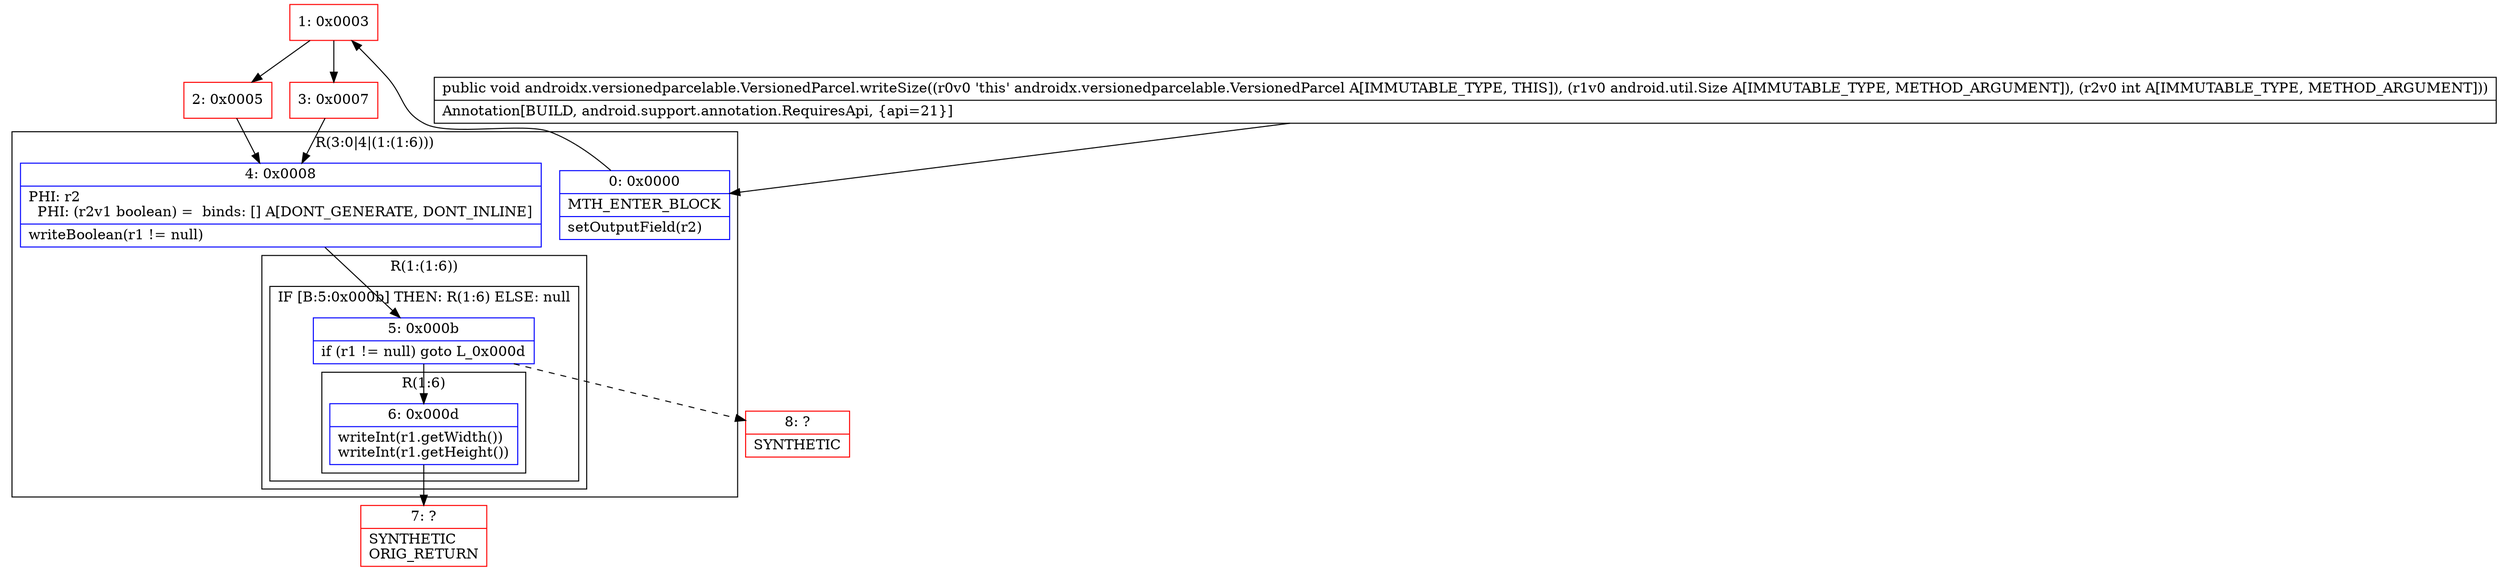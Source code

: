 digraph "CFG forandroidx.versionedparcelable.VersionedParcel.writeSize(Landroid\/util\/Size;I)V" {
subgraph cluster_Region_1736113370 {
label = "R(3:0|4|(1:(1:6)))";
node [shape=record,color=blue];
Node_0 [shape=record,label="{0\:\ 0x0000|MTH_ENTER_BLOCK\l|setOutputField(r2)\l}"];
Node_4 [shape=record,label="{4\:\ 0x0008|PHI: r2 \l  PHI: (r2v1 boolean) =  binds: [] A[DONT_GENERATE, DONT_INLINE]\l|writeBoolean(r1 != null)\l}"];
subgraph cluster_Region_1361721366 {
label = "R(1:(1:6))";
node [shape=record,color=blue];
subgraph cluster_IfRegion_1053947381 {
label = "IF [B:5:0x000b] THEN: R(1:6) ELSE: null";
node [shape=record,color=blue];
Node_5 [shape=record,label="{5\:\ 0x000b|if (r1 != null) goto L_0x000d\l}"];
subgraph cluster_Region_1628518069 {
label = "R(1:6)";
node [shape=record,color=blue];
Node_6 [shape=record,label="{6\:\ 0x000d|writeInt(r1.getWidth())\lwriteInt(r1.getHeight())\l}"];
}
}
}
}
Node_1 [shape=record,color=red,label="{1\:\ 0x0003}"];
Node_2 [shape=record,color=red,label="{2\:\ 0x0005}"];
Node_3 [shape=record,color=red,label="{3\:\ 0x0007}"];
Node_7 [shape=record,color=red,label="{7\:\ ?|SYNTHETIC\lORIG_RETURN\l}"];
Node_8 [shape=record,color=red,label="{8\:\ ?|SYNTHETIC\l}"];
MethodNode[shape=record,label="{public void androidx.versionedparcelable.VersionedParcel.writeSize((r0v0 'this' androidx.versionedparcelable.VersionedParcel A[IMMUTABLE_TYPE, THIS]), (r1v0 android.util.Size A[IMMUTABLE_TYPE, METHOD_ARGUMENT]), (r2v0 int A[IMMUTABLE_TYPE, METHOD_ARGUMENT]))  | Annotation[BUILD, android.support.annotation.RequiresApi, \{api=21\}]\l}"];
MethodNode -> Node_0;
Node_0 -> Node_1;
Node_4 -> Node_5;
Node_5 -> Node_6;
Node_5 -> Node_8[style=dashed];
Node_6 -> Node_7;
Node_1 -> Node_2;
Node_1 -> Node_3;
Node_2 -> Node_4;
Node_3 -> Node_4;
}

